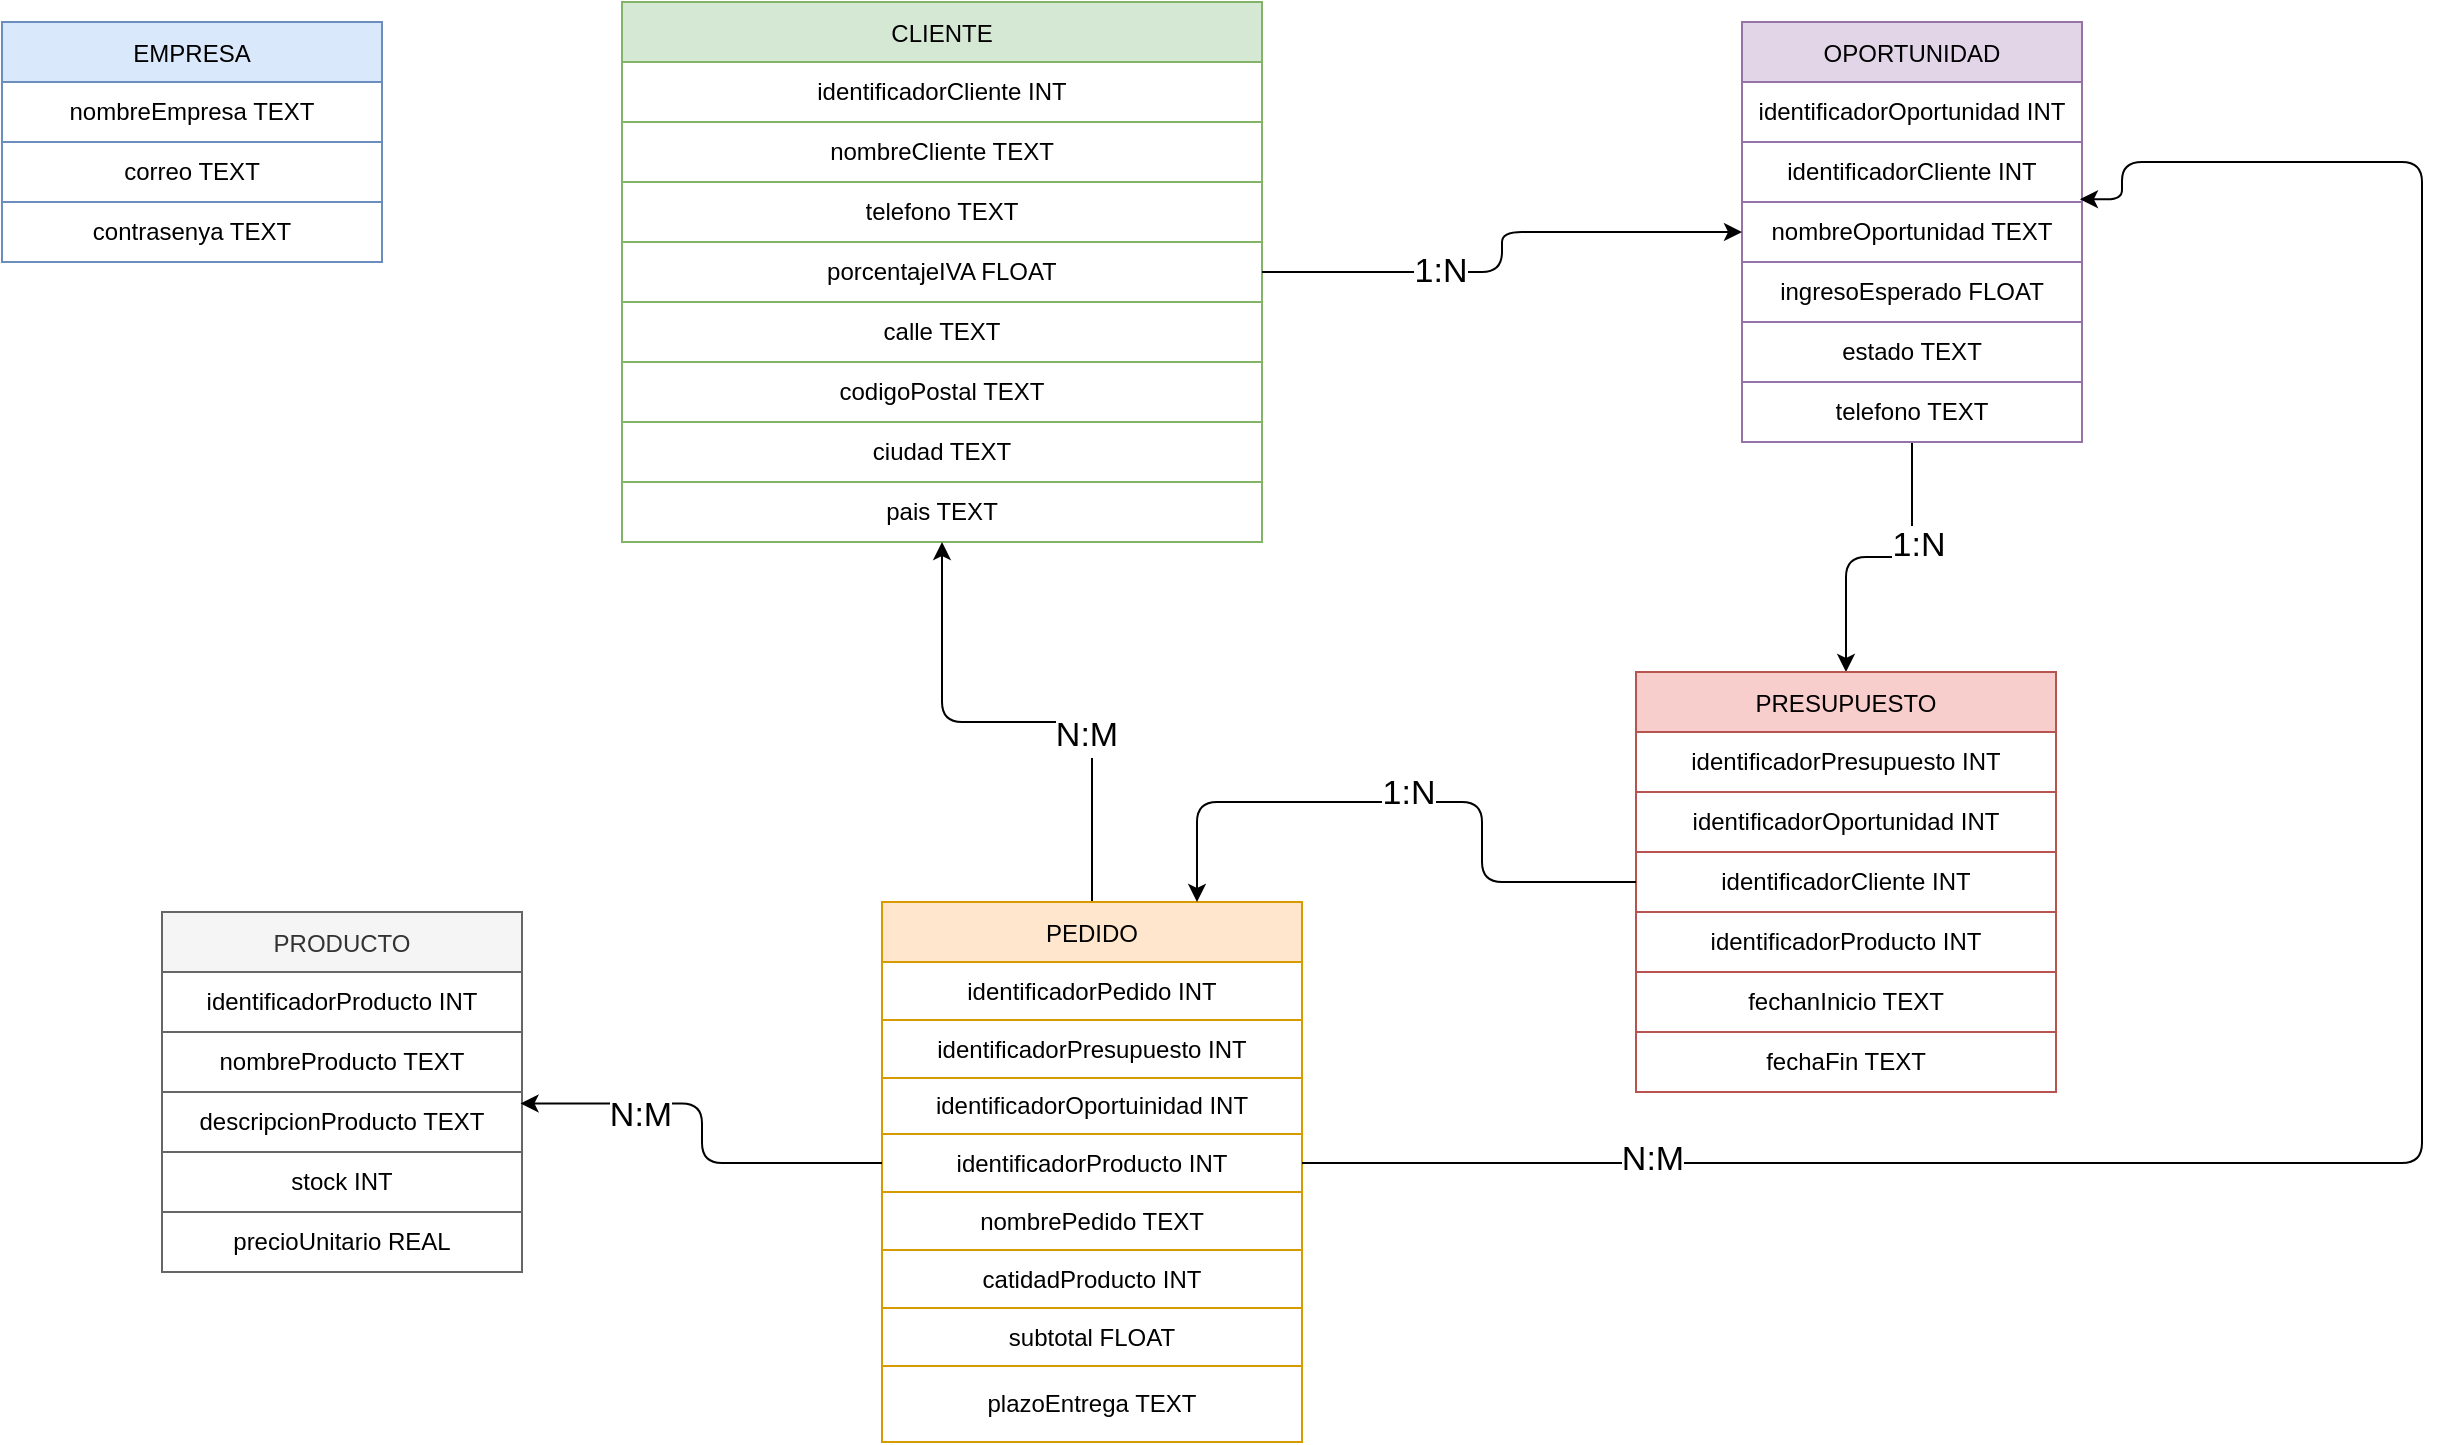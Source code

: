 <mxfile version="20.8.18" type="device"><diagram name="Página-1" id="r7030a2meSR3_29azmqm"><mxGraphModel dx="1249" dy="680" grid="1" gridSize="10" guides="1" tooltips="1" connect="1" arrows="1" fold="1" page="1" pageScale="1" pageWidth="827" pageHeight="1169" math="0" shadow="0"><root><mxCell id="0"/><mxCell id="1" parent="0"/><mxCell id="28gy65wstMoqafYxPvE3-1" value="EMPRESA" style="shape=table;startSize=30;container=1;collapsible=0;childLayout=tableLayout;fillColor=#dae8fc;strokeColor=#6c8ebf;" vertex="1" parent="1"><mxGeometry x="10" y="50" width="190" height="120" as="geometry"/></mxCell><mxCell id="28gy65wstMoqafYxPvE3-2" value="" style="shape=tableRow;horizontal=0;startSize=0;swimlaneHead=0;swimlaneBody=0;strokeColor=inherit;top=0;left=0;bottom=0;right=0;collapsible=0;dropTarget=0;fillColor=none;points=[[0,0.5],[1,0.5]];portConstraint=eastwest;" vertex="1" parent="28gy65wstMoqafYxPvE3-1"><mxGeometry y="30" width="190" height="30" as="geometry"/></mxCell><mxCell id="28gy65wstMoqafYxPvE3-3" value="nombreEmpresa TEXT" style="shape=partialRectangle;html=1;whiteSpace=wrap;connectable=0;strokeColor=inherit;overflow=hidden;fillColor=none;top=0;left=0;bottom=0;right=0;pointerEvents=1;" vertex="1" parent="28gy65wstMoqafYxPvE3-2"><mxGeometry width="190" height="30" as="geometry"><mxRectangle width="190" height="30" as="alternateBounds"/></mxGeometry></mxCell><mxCell id="28gy65wstMoqafYxPvE3-4" value="" style="shape=tableRow;horizontal=0;startSize=0;swimlaneHead=0;swimlaneBody=0;strokeColor=inherit;top=0;left=0;bottom=0;right=0;collapsible=0;dropTarget=0;fillColor=none;points=[[0,0.5],[1,0.5]];portConstraint=eastwest;" vertex="1" parent="28gy65wstMoqafYxPvE3-1"><mxGeometry y="60" width="190" height="30" as="geometry"/></mxCell><mxCell id="28gy65wstMoqafYxPvE3-5" value="correo TEXT" style="shape=partialRectangle;html=1;whiteSpace=wrap;connectable=0;strokeColor=inherit;overflow=hidden;fillColor=none;top=0;left=0;bottom=0;right=0;pointerEvents=1;" vertex="1" parent="28gy65wstMoqafYxPvE3-4"><mxGeometry width="190" height="30" as="geometry"><mxRectangle width="190" height="30" as="alternateBounds"/></mxGeometry></mxCell><mxCell id="28gy65wstMoqafYxPvE3-6" value="" style="shape=tableRow;horizontal=0;startSize=0;swimlaneHead=0;swimlaneBody=0;strokeColor=inherit;top=0;left=0;bottom=0;right=0;collapsible=0;dropTarget=0;fillColor=none;points=[[0,0.5],[1,0.5]];portConstraint=eastwest;" vertex="1" parent="28gy65wstMoqafYxPvE3-1"><mxGeometry y="90" width="190" height="30" as="geometry"/></mxCell><mxCell id="28gy65wstMoqafYxPvE3-7" value="contrasenya TEXT" style="shape=partialRectangle;html=1;whiteSpace=wrap;connectable=0;strokeColor=inherit;overflow=hidden;fillColor=none;top=0;left=0;bottom=0;right=0;pointerEvents=1;" vertex="1" parent="28gy65wstMoqafYxPvE3-6"><mxGeometry width="190" height="30" as="geometry"><mxRectangle width="190" height="30" as="alternateBounds"/></mxGeometry></mxCell><mxCell id="28gy65wstMoqafYxPvE3-10" value="CLIENTE" style="shape=table;startSize=30;container=1;collapsible=0;childLayout=tableLayout;fillColor=#d5e8d4;strokeColor=#82b366;" vertex="1" parent="1"><mxGeometry x="320" y="40" width="320" height="270" as="geometry"/></mxCell><mxCell id="28gy65wstMoqafYxPvE3-11" value="" style="shape=tableRow;horizontal=0;startSize=0;swimlaneHead=0;swimlaneBody=0;strokeColor=inherit;top=0;left=0;bottom=0;right=0;collapsible=0;dropTarget=0;fillColor=none;points=[[0,0.5],[1,0.5]];portConstraint=eastwest;" vertex="1" parent="28gy65wstMoqafYxPvE3-10"><mxGeometry y="30" width="320" height="30" as="geometry"/></mxCell><mxCell id="28gy65wstMoqafYxPvE3-12" value="identificadorCliente INT" style="shape=partialRectangle;html=1;whiteSpace=wrap;connectable=0;strokeColor=inherit;overflow=hidden;fillColor=none;top=0;left=0;bottom=0;right=0;pointerEvents=1;" vertex="1" parent="28gy65wstMoqafYxPvE3-11"><mxGeometry width="320" height="30" as="geometry"><mxRectangle width="320" height="30" as="alternateBounds"/></mxGeometry></mxCell><mxCell id="28gy65wstMoqafYxPvE3-13" value="" style="shape=tableRow;horizontal=0;startSize=0;swimlaneHead=0;swimlaneBody=0;strokeColor=inherit;top=0;left=0;bottom=0;right=0;collapsible=0;dropTarget=0;fillColor=none;points=[[0,0.5],[1,0.5]];portConstraint=eastwest;" vertex="1" parent="28gy65wstMoqafYxPvE3-10"><mxGeometry y="60" width="320" height="30" as="geometry"/></mxCell><mxCell id="28gy65wstMoqafYxPvE3-14" value="nombreCliente TEXT" style="shape=partialRectangle;html=1;whiteSpace=wrap;connectable=0;strokeColor=inherit;overflow=hidden;fillColor=none;top=0;left=0;bottom=0;right=0;pointerEvents=1;" vertex="1" parent="28gy65wstMoqafYxPvE3-13"><mxGeometry width="320" height="30" as="geometry"><mxRectangle width="320" height="30" as="alternateBounds"/></mxGeometry></mxCell><mxCell id="28gy65wstMoqafYxPvE3-15" value="" style="shape=tableRow;horizontal=0;startSize=0;swimlaneHead=0;swimlaneBody=0;strokeColor=inherit;top=0;left=0;bottom=0;right=0;collapsible=0;dropTarget=0;fillColor=none;points=[[0,0.5],[1,0.5]];portConstraint=eastwest;" vertex="1" parent="28gy65wstMoqafYxPvE3-10"><mxGeometry y="90" width="320" height="30" as="geometry"/></mxCell><mxCell id="28gy65wstMoqafYxPvE3-16" value="telefono TEXT" style="shape=partialRectangle;html=1;whiteSpace=wrap;connectable=0;strokeColor=inherit;overflow=hidden;fillColor=none;top=0;left=0;bottom=0;right=0;pointerEvents=1;" vertex="1" parent="28gy65wstMoqafYxPvE3-15"><mxGeometry width="320" height="30" as="geometry"><mxRectangle width="320" height="30" as="alternateBounds"/></mxGeometry></mxCell><mxCell id="28gy65wstMoqafYxPvE3-17" value="" style="shape=tableRow;horizontal=0;startSize=0;swimlaneHead=0;swimlaneBody=0;strokeColor=inherit;top=0;left=0;bottom=0;right=0;collapsible=0;dropTarget=0;fillColor=none;points=[[0,0.5],[1,0.5]];portConstraint=eastwest;" vertex="1" parent="28gy65wstMoqafYxPvE3-10"><mxGeometry y="120" width="320" height="30" as="geometry"/></mxCell><mxCell id="28gy65wstMoqafYxPvE3-18" value="porcentajeIVA FLOAT" style="shape=partialRectangle;html=1;whiteSpace=wrap;connectable=0;strokeColor=inherit;overflow=hidden;fillColor=none;top=0;left=0;bottom=0;right=0;pointerEvents=1;" vertex="1" parent="28gy65wstMoqafYxPvE3-17"><mxGeometry width="320" height="30" as="geometry"><mxRectangle width="320" height="30" as="alternateBounds"/></mxGeometry></mxCell><mxCell id="28gy65wstMoqafYxPvE3-19" value="" style="shape=tableRow;horizontal=0;startSize=0;swimlaneHead=0;swimlaneBody=0;strokeColor=inherit;top=0;left=0;bottom=0;right=0;collapsible=0;dropTarget=0;fillColor=none;points=[[0,0.5],[1,0.5]];portConstraint=eastwest;" vertex="1" parent="28gy65wstMoqafYxPvE3-10"><mxGeometry y="150" width="320" height="30" as="geometry"/></mxCell><mxCell id="28gy65wstMoqafYxPvE3-20" value="calle TEXT" style="shape=partialRectangle;html=1;whiteSpace=wrap;connectable=0;strokeColor=inherit;overflow=hidden;fillColor=none;top=0;left=0;bottom=0;right=0;pointerEvents=1;" vertex="1" parent="28gy65wstMoqafYxPvE3-19"><mxGeometry width="320" height="30" as="geometry"><mxRectangle width="320" height="30" as="alternateBounds"/></mxGeometry></mxCell><mxCell id="28gy65wstMoqafYxPvE3-21" value="" style="shape=tableRow;horizontal=0;startSize=0;swimlaneHead=0;swimlaneBody=0;strokeColor=inherit;top=0;left=0;bottom=0;right=0;collapsible=0;dropTarget=0;fillColor=none;points=[[0,0.5],[1,0.5]];portConstraint=eastwest;" vertex="1" parent="28gy65wstMoqafYxPvE3-10"><mxGeometry y="180" width="320" height="30" as="geometry"/></mxCell><mxCell id="28gy65wstMoqafYxPvE3-22" value="codigoPostal TEXT" style="shape=partialRectangle;html=1;whiteSpace=wrap;connectable=0;strokeColor=inherit;overflow=hidden;fillColor=none;top=0;left=0;bottom=0;right=0;pointerEvents=1;" vertex="1" parent="28gy65wstMoqafYxPvE3-21"><mxGeometry width="320" height="30" as="geometry"><mxRectangle width="320" height="30" as="alternateBounds"/></mxGeometry></mxCell><mxCell id="28gy65wstMoqafYxPvE3-23" value="" style="shape=tableRow;horizontal=0;startSize=0;swimlaneHead=0;swimlaneBody=0;strokeColor=inherit;top=0;left=0;bottom=0;right=0;collapsible=0;dropTarget=0;fillColor=none;points=[[0,0.5],[1,0.5]];portConstraint=eastwest;" vertex="1" parent="28gy65wstMoqafYxPvE3-10"><mxGeometry y="210" width="320" height="30" as="geometry"/></mxCell><mxCell id="28gy65wstMoqafYxPvE3-24" value="ciudad TEXT" style="shape=partialRectangle;html=1;whiteSpace=wrap;connectable=0;strokeColor=inherit;overflow=hidden;fillColor=none;top=0;left=0;bottom=0;right=0;pointerEvents=1;" vertex="1" parent="28gy65wstMoqafYxPvE3-23"><mxGeometry width="320" height="30" as="geometry"><mxRectangle width="320" height="30" as="alternateBounds"/></mxGeometry></mxCell><mxCell id="28gy65wstMoqafYxPvE3-25" value="" style="shape=tableRow;horizontal=0;startSize=0;swimlaneHead=0;swimlaneBody=0;strokeColor=inherit;top=0;left=0;bottom=0;right=0;collapsible=0;dropTarget=0;fillColor=none;points=[[0,0.5],[1,0.5]];portConstraint=eastwest;" vertex="1" parent="28gy65wstMoqafYxPvE3-10"><mxGeometry y="240" width="320" height="30" as="geometry"/></mxCell><mxCell id="28gy65wstMoqafYxPvE3-26" value="pais TEXT" style="shape=partialRectangle;html=1;whiteSpace=wrap;connectable=0;strokeColor=inherit;overflow=hidden;fillColor=none;top=0;left=0;bottom=0;right=0;pointerEvents=1;" vertex="1" parent="28gy65wstMoqafYxPvE3-25"><mxGeometry width="320" height="30" as="geometry"><mxRectangle width="320" height="30" as="alternateBounds"/></mxGeometry></mxCell><mxCell id="28gy65wstMoqafYxPvE3-29" value="PRODUCTO" style="shape=table;startSize=30;container=1;collapsible=0;childLayout=tableLayout;fillColor=#f5f5f5;fontColor=#333333;strokeColor=#666666;" vertex="1" parent="1"><mxGeometry x="90" y="495" width="180" height="180" as="geometry"/></mxCell><mxCell id="28gy65wstMoqafYxPvE3-30" value="" style="shape=tableRow;horizontal=0;startSize=0;swimlaneHead=0;swimlaneBody=0;strokeColor=inherit;top=0;left=0;bottom=0;right=0;collapsible=0;dropTarget=0;fillColor=none;points=[[0,0.5],[1,0.5]];portConstraint=eastwest;" vertex="1" parent="28gy65wstMoqafYxPvE3-29"><mxGeometry y="30" width="180" height="30" as="geometry"/></mxCell><mxCell id="28gy65wstMoqafYxPvE3-31" value="identificadorProducto INT" style="shape=partialRectangle;html=1;whiteSpace=wrap;connectable=0;strokeColor=inherit;overflow=hidden;fillColor=none;top=0;left=0;bottom=0;right=0;pointerEvents=1;" vertex="1" parent="28gy65wstMoqafYxPvE3-30"><mxGeometry width="180" height="30" as="geometry"><mxRectangle width="180" height="30" as="alternateBounds"/></mxGeometry></mxCell><mxCell id="28gy65wstMoqafYxPvE3-32" value="" style="shape=tableRow;horizontal=0;startSize=0;swimlaneHead=0;swimlaneBody=0;strokeColor=inherit;top=0;left=0;bottom=0;right=0;collapsible=0;dropTarget=0;fillColor=none;points=[[0,0.5],[1,0.5]];portConstraint=eastwest;" vertex="1" parent="28gy65wstMoqafYxPvE3-29"><mxGeometry y="60" width="180" height="30" as="geometry"/></mxCell><mxCell id="28gy65wstMoqafYxPvE3-33" value="nombreProducto TEXT" style="shape=partialRectangle;html=1;whiteSpace=wrap;connectable=0;strokeColor=inherit;overflow=hidden;fillColor=none;top=0;left=0;bottom=0;right=0;pointerEvents=1;" vertex="1" parent="28gy65wstMoqafYxPvE3-32"><mxGeometry width="180" height="30" as="geometry"><mxRectangle width="180" height="30" as="alternateBounds"/></mxGeometry></mxCell><mxCell id="28gy65wstMoqafYxPvE3-34" value="" style="shape=tableRow;horizontal=0;startSize=0;swimlaneHead=0;swimlaneBody=0;strokeColor=inherit;top=0;left=0;bottom=0;right=0;collapsible=0;dropTarget=0;fillColor=none;points=[[0,0.5],[1,0.5]];portConstraint=eastwest;" vertex="1" parent="28gy65wstMoqafYxPvE3-29"><mxGeometry y="90" width="180" height="30" as="geometry"/></mxCell><mxCell id="28gy65wstMoqafYxPvE3-35" value="descripcionProducto TEXT" style="shape=partialRectangle;html=1;whiteSpace=wrap;connectable=0;strokeColor=inherit;overflow=hidden;fillColor=none;top=0;left=0;bottom=0;right=0;pointerEvents=1;" vertex="1" parent="28gy65wstMoqafYxPvE3-34"><mxGeometry width="180" height="30" as="geometry"><mxRectangle width="180" height="30" as="alternateBounds"/></mxGeometry></mxCell><mxCell id="28gy65wstMoqafYxPvE3-36" value="" style="shape=tableRow;horizontal=0;startSize=0;swimlaneHead=0;swimlaneBody=0;strokeColor=inherit;top=0;left=0;bottom=0;right=0;collapsible=0;dropTarget=0;fillColor=none;points=[[0,0.5],[1,0.5]];portConstraint=eastwest;" vertex="1" parent="28gy65wstMoqafYxPvE3-29"><mxGeometry y="120" width="180" height="30" as="geometry"/></mxCell><mxCell id="28gy65wstMoqafYxPvE3-37" value="stock INT" style="shape=partialRectangle;html=1;whiteSpace=wrap;connectable=0;strokeColor=inherit;overflow=hidden;fillColor=none;top=0;left=0;bottom=0;right=0;pointerEvents=1;" vertex="1" parent="28gy65wstMoqafYxPvE3-36"><mxGeometry width="180" height="30" as="geometry"><mxRectangle width="180" height="30" as="alternateBounds"/></mxGeometry></mxCell><mxCell id="28gy65wstMoqafYxPvE3-38" value="" style="shape=tableRow;horizontal=0;startSize=0;swimlaneHead=0;swimlaneBody=0;strokeColor=inherit;top=0;left=0;bottom=0;right=0;collapsible=0;dropTarget=0;fillColor=none;points=[[0,0.5],[1,0.5]];portConstraint=eastwest;" vertex="1" parent="28gy65wstMoqafYxPvE3-29"><mxGeometry y="150" width="180" height="30" as="geometry"/></mxCell><mxCell id="28gy65wstMoqafYxPvE3-39" value="precioUnitario REAL" style="shape=partialRectangle;html=1;whiteSpace=wrap;connectable=0;strokeColor=inherit;overflow=hidden;fillColor=none;top=0;left=0;bottom=0;right=0;pointerEvents=1;" vertex="1" parent="28gy65wstMoqafYxPvE3-38"><mxGeometry width="180" height="30" as="geometry"><mxRectangle width="180" height="30" as="alternateBounds"/></mxGeometry></mxCell><mxCell id="28gy65wstMoqafYxPvE3-102" style="edgeStyle=orthogonalEdgeStyle;rounded=1;sketch=0;orthogonalLoop=1;jettySize=auto;html=1;shadow=0;strokeColor=#000000;fontSize=17;" edge="1" parent="1" source="28gy65wstMoqafYxPvE3-40" target="28gy65wstMoqafYxPvE3-53"><mxGeometry relative="1" as="geometry"/></mxCell><mxCell id="28gy65wstMoqafYxPvE3-103" value="1:N" style="edgeLabel;html=1;align=center;verticalAlign=middle;resizable=0;points=[];fontSize=17;" vertex="1" connectable="0" parent="28gy65wstMoqafYxPvE3-102"><mxGeometry x="-0.301" y="3" relative="1" as="geometry"><mxPoint as="offset"/></mxGeometry></mxCell><mxCell id="28gy65wstMoqafYxPvE3-40" value="OPORTUNIDAD" style="shape=table;startSize=30;container=1;collapsible=0;childLayout=tableLayout;fillColor=#e1d5e7;strokeColor=#9673a6;" vertex="1" parent="1"><mxGeometry x="880" y="50" width="170" height="210.0" as="geometry"/></mxCell><mxCell id="28gy65wstMoqafYxPvE3-41" value="" style="shape=tableRow;horizontal=0;startSize=0;swimlaneHead=0;swimlaneBody=0;strokeColor=inherit;top=0;left=0;bottom=0;right=0;collapsible=0;dropTarget=0;fillColor=none;points=[[0,0.5],[1,0.5]];portConstraint=eastwest;" vertex="1" parent="28gy65wstMoqafYxPvE3-40"><mxGeometry y="30" width="170" height="30" as="geometry"/></mxCell><mxCell id="28gy65wstMoqafYxPvE3-42" value="identificadorOportunidad INT" style="shape=partialRectangle;html=1;whiteSpace=wrap;connectable=0;strokeColor=inherit;overflow=hidden;fillColor=none;top=0;left=0;bottom=0;right=0;pointerEvents=1;" vertex="1" parent="28gy65wstMoqafYxPvE3-41"><mxGeometry width="170" height="30" as="geometry"><mxRectangle width="170" height="30" as="alternateBounds"/></mxGeometry></mxCell><mxCell id="28gy65wstMoqafYxPvE3-43" value="" style="shape=tableRow;horizontal=0;startSize=0;swimlaneHead=0;swimlaneBody=0;strokeColor=inherit;top=0;left=0;bottom=0;right=0;collapsible=0;dropTarget=0;fillColor=none;points=[[0,0.5],[1,0.5]];portConstraint=eastwest;" vertex="1" parent="28gy65wstMoqafYxPvE3-40"><mxGeometry y="60" width="170" height="30" as="geometry"/></mxCell><mxCell id="28gy65wstMoqafYxPvE3-44" value="identificadorCliente INT" style="shape=partialRectangle;html=1;whiteSpace=wrap;connectable=0;strokeColor=inherit;overflow=hidden;fillColor=none;top=0;left=0;bottom=0;right=0;pointerEvents=1;" vertex="1" parent="28gy65wstMoqafYxPvE3-43"><mxGeometry width="170" height="30" as="geometry"><mxRectangle width="170" height="30" as="alternateBounds"/></mxGeometry></mxCell><mxCell id="28gy65wstMoqafYxPvE3-45" value="" style="shape=tableRow;horizontal=0;startSize=0;swimlaneHead=0;swimlaneBody=0;strokeColor=inherit;top=0;left=0;bottom=0;right=0;collapsible=0;dropTarget=0;fillColor=none;points=[[0,0.5],[1,0.5]];portConstraint=eastwest;" vertex="1" parent="28gy65wstMoqafYxPvE3-40"><mxGeometry y="90" width="170" height="30" as="geometry"/></mxCell><mxCell id="28gy65wstMoqafYxPvE3-46" value="nombreOportunidad TEXT" style="shape=partialRectangle;html=1;whiteSpace=wrap;connectable=0;strokeColor=inherit;overflow=hidden;fillColor=none;top=0;left=0;bottom=0;right=0;pointerEvents=1;" vertex="1" parent="28gy65wstMoqafYxPvE3-45"><mxGeometry width="170" height="30" as="geometry"><mxRectangle width="170" height="30" as="alternateBounds"/></mxGeometry></mxCell><mxCell id="28gy65wstMoqafYxPvE3-47" value="" style="shape=tableRow;horizontal=0;startSize=0;swimlaneHead=0;swimlaneBody=0;strokeColor=inherit;top=0;left=0;bottom=0;right=0;collapsible=0;dropTarget=0;fillColor=none;points=[[0,0.5],[1,0.5]];portConstraint=eastwest;" vertex="1" parent="28gy65wstMoqafYxPvE3-40"><mxGeometry y="120" width="170" height="30" as="geometry"/></mxCell><mxCell id="28gy65wstMoqafYxPvE3-48" value="ingresoEsperado FLOAT" style="shape=partialRectangle;html=1;whiteSpace=wrap;connectable=0;strokeColor=inherit;overflow=hidden;fillColor=none;top=0;left=0;bottom=0;right=0;pointerEvents=1;" vertex="1" parent="28gy65wstMoqafYxPvE3-47"><mxGeometry width="170" height="30" as="geometry"><mxRectangle width="170" height="30" as="alternateBounds"/></mxGeometry></mxCell><mxCell id="28gy65wstMoqafYxPvE3-49" value="" style="shape=tableRow;horizontal=0;startSize=0;swimlaneHead=0;swimlaneBody=0;strokeColor=inherit;top=0;left=0;bottom=0;right=0;collapsible=0;dropTarget=0;fillColor=none;points=[[0,0.5],[1,0.5]];portConstraint=eastwest;" vertex="1" parent="28gy65wstMoqafYxPvE3-40"><mxGeometry y="150" width="170" height="30" as="geometry"/></mxCell><mxCell id="28gy65wstMoqafYxPvE3-50" value="estado TEXT" style="shape=partialRectangle;html=1;whiteSpace=wrap;connectable=0;strokeColor=inherit;overflow=hidden;fillColor=none;top=0;left=0;bottom=0;right=0;pointerEvents=1;" vertex="1" parent="28gy65wstMoqafYxPvE3-49"><mxGeometry width="170" height="30" as="geometry"><mxRectangle width="170" height="30" as="alternateBounds"/></mxGeometry></mxCell><mxCell id="28gy65wstMoqafYxPvE3-51" value="" style="shape=tableRow;horizontal=0;startSize=0;swimlaneHead=0;swimlaneBody=0;strokeColor=inherit;top=0;left=0;bottom=0;right=0;collapsible=0;dropTarget=0;fillColor=none;points=[[0,0.5],[1,0.5]];portConstraint=eastwest;" vertex="1" parent="28gy65wstMoqafYxPvE3-40"><mxGeometry y="180" width="170" height="30" as="geometry"/></mxCell><mxCell id="28gy65wstMoqafYxPvE3-52" value="telefono TEXT" style="shape=partialRectangle;html=1;whiteSpace=wrap;connectable=0;strokeColor=inherit;overflow=hidden;fillColor=none;top=0;left=0;bottom=0;right=0;pointerEvents=1;" vertex="1" parent="28gy65wstMoqafYxPvE3-51"><mxGeometry width="170" height="30" as="geometry"><mxRectangle width="170" height="30" as="alternateBounds"/></mxGeometry></mxCell><mxCell id="28gy65wstMoqafYxPvE3-53" value="PRESUPUESTO" style="shape=table;startSize=30;container=1;collapsible=0;childLayout=tableLayout;fillColor=#f8cecc;strokeColor=#b85450;" vertex="1" parent="1"><mxGeometry x="827" y="375" width="210" height="210" as="geometry"/></mxCell><mxCell id="28gy65wstMoqafYxPvE3-54" value="" style="shape=tableRow;horizontal=0;startSize=0;swimlaneHead=0;swimlaneBody=0;strokeColor=inherit;top=0;left=0;bottom=0;right=0;collapsible=0;dropTarget=0;fillColor=none;points=[[0,0.5],[1,0.5]];portConstraint=eastwest;" vertex="1" parent="28gy65wstMoqafYxPvE3-53"><mxGeometry y="30" width="210" height="30" as="geometry"/></mxCell><mxCell id="28gy65wstMoqafYxPvE3-55" value="identificadorPresupuesto INT" style="shape=partialRectangle;html=1;whiteSpace=wrap;connectable=0;strokeColor=inherit;overflow=hidden;fillColor=none;top=0;left=0;bottom=0;right=0;pointerEvents=1;" vertex="1" parent="28gy65wstMoqafYxPvE3-54"><mxGeometry width="210" height="30" as="geometry"><mxRectangle width="210" height="30" as="alternateBounds"/></mxGeometry></mxCell><mxCell id="28gy65wstMoqafYxPvE3-56" value="" style="shape=tableRow;horizontal=0;startSize=0;swimlaneHead=0;swimlaneBody=0;strokeColor=inherit;top=0;left=0;bottom=0;right=0;collapsible=0;dropTarget=0;fillColor=none;points=[[0,0.5],[1,0.5]];portConstraint=eastwest;" vertex="1" parent="28gy65wstMoqafYxPvE3-53"><mxGeometry y="60" width="210" height="30" as="geometry"/></mxCell><mxCell id="28gy65wstMoqafYxPvE3-57" value="identificadorOportunidad INT" style="shape=partialRectangle;html=1;whiteSpace=wrap;connectable=0;strokeColor=inherit;overflow=hidden;fillColor=none;top=0;left=0;bottom=0;right=0;pointerEvents=1;" vertex="1" parent="28gy65wstMoqafYxPvE3-56"><mxGeometry width="210" height="30" as="geometry"><mxRectangle width="210" height="30" as="alternateBounds"/></mxGeometry></mxCell><mxCell id="28gy65wstMoqafYxPvE3-58" value="" style="shape=tableRow;horizontal=0;startSize=0;swimlaneHead=0;swimlaneBody=0;strokeColor=inherit;top=0;left=0;bottom=0;right=0;collapsible=0;dropTarget=0;fillColor=none;points=[[0,0.5],[1,0.5]];portConstraint=eastwest;" vertex="1" parent="28gy65wstMoqafYxPvE3-53"><mxGeometry y="90" width="210" height="30" as="geometry"/></mxCell><mxCell id="28gy65wstMoqafYxPvE3-59" value="identificadorCliente INT" style="shape=partialRectangle;html=1;whiteSpace=wrap;connectable=0;strokeColor=inherit;overflow=hidden;fillColor=none;top=0;left=0;bottom=0;right=0;pointerEvents=1;" vertex="1" parent="28gy65wstMoqafYxPvE3-58"><mxGeometry width="210" height="30" as="geometry"><mxRectangle width="210" height="30" as="alternateBounds"/></mxGeometry></mxCell><mxCell id="28gy65wstMoqafYxPvE3-60" value="" style="shape=tableRow;horizontal=0;startSize=0;swimlaneHead=0;swimlaneBody=0;strokeColor=inherit;top=0;left=0;bottom=0;right=0;collapsible=0;dropTarget=0;fillColor=none;points=[[0,0.5],[1,0.5]];portConstraint=eastwest;" vertex="1" parent="28gy65wstMoqafYxPvE3-53"><mxGeometry y="120" width="210" height="30" as="geometry"/></mxCell><mxCell id="28gy65wstMoqafYxPvE3-61" value="identificadorProducto INT" style="shape=partialRectangle;html=1;whiteSpace=wrap;connectable=0;strokeColor=inherit;overflow=hidden;fillColor=none;top=0;left=0;bottom=0;right=0;pointerEvents=1;" vertex="1" parent="28gy65wstMoqafYxPvE3-60"><mxGeometry width="210" height="30" as="geometry"><mxRectangle width="210" height="30" as="alternateBounds"/></mxGeometry></mxCell><mxCell id="28gy65wstMoqafYxPvE3-62" value="" style="shape=tableRow;horizontal=0;startSize=0;swimlaneHead=0;swimlaneBody=0;strokeColor=inherit;top=0;left=0;bottom=0;right=0;collapsible=0;dropTarget=0;fillColor=none;points=[[0,0.5],[1,0.5]];portConstraint=eastwest;" vertex="1" parent="28gy65wstMoqafYxPvE3-53"><mxGeometry y="150" width="210" height="30" as="geometry"/></mxCell><mxCell id="28gy65wstMoqafYxPvE3-63" value="fechanInicio TEXT" style="shape=partialRectangle;html=1;whiteSpace=wrap;connectable=0;strokeColor=inherit;overflow=hidden;fillColor=none;top=0;left=0;bottom=0;right=0;pointerEvents=1;" vertex="1" parent="28gy65wstMoqafYxPvE3-62"><mxGeometry width="210" height="30" as="geometry"><mxRectangle width="210" height="30" as="alternateBounds"/></mxGeometry></mxCell><mxCell id="28gy65wstMoqafYxPvE3-64" value="" style="shape=tableRow;horizontal=0;startSize=0;swimlaneHead=0;swimlaneBody=0;strokeColor=inherit;top=0;left=0;bottom=0;right=0;collapsible=0;dropTarget=0;fillColor=none;points=[[0,0.5],[1,0.5]];portConstraint=eastwest;" vertex="1" parent="28gy65wstMoqafYxPvE3-53"><mxGeometry y="180" width="210" height="30" as="geometry"/></mxCell><mxCell id="28gy65wstMoqafYxPvE3-65" value="fechaFin TEXT" style="shape=partialRectangle;html=1;whiteSpace=wrap;connectable=0;strokeColor=inherit;overflow=hidden;fillColor=none;top=0;left=0;bottom=0;right=0;pointerEvents=1;" vertex="1" parent="28gy65wstMoqafYxPvE3-64"><mxGeometry width="210" height="30" as="geometry"><mxRectangle width="210" height="30" as="alternateBounds"/></mxGeometry></mxCell><mxCell id="28gy65wstMoqafYxPvE3-104" style="edgeStyle=orthogonalEdgeStyle;rounded=1;sketch=0;orthogonalLoop=1;jettySize=auto;html=1;shadow=0;strokeColor=#000000;fontSize=17;entryX=0.5;entryY=1;entryDx=0;entryDy=0;entryPerimeter=0;" edge="1" parent="1" source="28gy65wstMoqafYxPvE3-68" target="28gy65wstMoqafYxPvE3-25"><mxGeometry relative="1" as="geometry"><mxPoint x="480" y="320" as="targetPoint"/></mxGeometry></mxCell><mxCell id="28gy65wstMoqafYxPvE3-108" value="N:M" style="edgeLabel;html=1;align=center;verticalAlign=middle;resizable=0;points=[];fontSize=17;" vertex="1" connectable="0" parent="28gy65wstMoqafYxPvE3-104"><mxGeometry x="-0.35" y="3" relative="1" as="geometry"><mxPoint as="offset"/></mxGeometry></mxCell><mxCell id="28gy65wstMoqafYxPvE3-68" value="PEDIDO" style="shape=table;startSize=30;container=1;collapsible=0;childLayout=tableLayout;fillColor=#ffe6cc;strokeColor=#d79b00;" vertex="1" parent="1"><mxGeometry x="450" y="490" width="210" height="270" as="geometry"/></mxCell><mxCell id="28gy65wstMoqafYxPvE3-69" value="" style="shape=tableRow;horizontal=0;startSize=0;swimlaneHead=0;swimlaneBody=0;strokeColor=inherit;top=0;left=0;bottom=0;right=0;collapsible=0;dropTarget=0;fillColor=none;points=[[0,0.5],[1,0.5]];portConstraint=eastwest;" vertex="1" parent="28gy65wstMoqafYxPvE3-68"><mxGeometry y="30" width="210" height="29" as="geometry"/></mxCell><mxCell id="28gy65wstMoqafYxPvE3-70" value="identificadorPedido INT" style="shape=partialRectangle;html=1;whiteSpace=wrap;connectable=0;strokeColor=inherit;overflow=hidden;fillColor=none;top=0;left=0;bottom=0;right=0;pointerEvents=1;" vertex="1" parent="28gy65wstMoqafYxPvE3-69"><mxGeometry width="210" height="29" as="geometry"><mxRectangle width="210" height="29" as="alternateBounds"/></mxGeometry></mxCell><mxCell id="28gy65wstMoqafYxPvE3-71" value="" style="shape=tableRow;horizontal=0;startSize=0;swimlaneHead=0;swimlaneBody=0;strokeColor=inherit;top=0;left=0;bottom=0;right=0;collapsible=0;dropTarget=0;fillColor=none;points=[[0,0.5],[1,0.5]];portConstraint=eastwest;" vertex="1" parent="28gy65wstMoqafYxPvE3-68"><mxGeometry y="59" width="210" height="29" as="geometry"/></mxCell><mxCell id="28gy65wstMoqafYxPvE3-72" value="identificadorPresupuesto INT" style="shape=partialRectangle;html=1;whiteSpace=wrap;connectable=0;strokeColor=inherit;overflow=hidden;fillColor=none;top=0;left=0;bottom=0;right=0;pointerEvents=1;" vertex="1" parent="28gy65wstMoqafYxPvE3-71"><mxGeometry width="210" height="29" as="geometry"><mxRectangle width="210" height="29" as="alternateBounds"/></mxGeometry></mxCell><mxCell id="28gy65wstMoqafYxPvE3-73" value="" style="shape=tableRow;horizontal=0;startSize=0;swimlaneHead=0;swimlaneBody=0;strokeColor=inherit;top=0;left=0;bottom=0;right=0;collapsible=0;dropTarget=0;fillColor=none;points=[[0,0.5],[1,0.5]];portConstraint=eastwest;" vertex="1" parent="28gy65wstMoqafYxPvE3-68"><mxGeometry y="88" width="210" height="28" as="geometry"/></mxCell><mxCell id="28gy65wstMoqafYxPvE3-74" value="identificadorOportuinidad INT" style="shape=partialRectangle;html=1;whiteSpace=wrap;connectable=0;strokeColor=inherit;overflow=hidden;fillColor=none;top=0;left=0;bottom=0;right=0;pointerEvents=1;" vertex="1" parent="28gy65wstMoqafYxPvE3-73"><mxGeometry width="210" height="28" as="geometry"><mxRectangle width="210" height="28" as="alternateBounds"/></mxGeometry></mxCell><mxCell id="28gy65wstMoqafYxPvE3-75" value="" style="shape=tableRow;horizontal=0;startSize=0;swimlaneHead=0;swimlaneBody=0;strokeColor=inherit;top=0;left=0;bottom=0;right=0;collapsible=0;dropTarget=0;fillColor=none;points=[[0,0.5],[1,0.5]];portConstraint=eastwest;" vertex="1" parent="28gy65wstMoqafYxPvE3-68"><mxGeometry y="116" width="210" height="29" as="geometry"/></mxCell><mxCell id="28gy65wstMoqafYxPvE3-76" value="identificadorProducto INT" style="shape=partialRectangle;html=1;whiteSpace=wrap;connectable=0;strokeColor=inherit;overflow=hidden;fillColor=none;top=0;left=0;bottom=0;right=0;pointerEvents=1;" vertex="1" parent="28gy65wstMoqafYxPvE3-75"><mxGeometry width="210" height="29" as="geometry"><mxRectangle width="210" height="29" as="alternateBounds"/></mxGeometry></mxCell><mxCell id="28gy65wstMoqafYxPvE3-77" value="" style="shape=tableRow;horizontal=0;startSize=0;swimlaneHead=0;swimlaneBody=0;strokeColor=inherit;top=0;left=0;bottom=0;right=0;collapsible=0;dropTarget=0;fillColor=none;points=[[0,0.5],[1,0.5]];portConstraint=eastwest;" vertex="1" parent="28gy65wstMoqafYxPvE3-68"><mxGeometry y="145" width="210" height="29" as="geometry"/></mxCell><mxCell id="28gy65wstMoqafYxPvE3-78" value="nombrePedido TEXT" style="shape=partialRectangle;html=1;whiteSpace=wrap;connectable=0;strokeColor=inherit;overflow=hidden;fillColor=none;top=0;left=0;bottom=0;right=0;pointerEvents=1;" vertex="1" parent="28gy65wstMoqafYxPvE3-77"><mxGeometry width="210" height="29" as="geometry"><mxRectangle width="210" height="29" as="alternateBounds"/></mxGeometry></mxCell><mxCell id="28gy65wstMoqafYxPvE3-79" value="" style="shape=tableRow;horizontal=0;startSize=0;swimlaneHead=0;swimlaneBody=0;strokeColor=inherit;top=0;left=0;bottom=0;right=0;collapsible=0;dropTarget=0;fillColor=none;points=[[0,0.5],[1,0.5]];portConstraint=eastwest;" vertex="1" parent="28gy65wstMoqafYxPvE3-68"><mxGeometry y="174" width="210" height="29" as="geometry"/></mxCell><mxCell id="28gy65wstMoqafYxPvE3-80" value="catidadProducto INT" style="shape=partialRectangle;html=1;whiteSpace=wrap;connectable=0;strokeColor=inherit;overflow=hidden;fillColor=none;top=0;left=0;bottom=0;right=0;pointerEvents=1;" vertex="1" parent="28gy65wstMoqafYxPvE3-79"><mxGeometry width="210" height="29" as="geometry"><mxRectangle width="210" height="29" as="alternateBounds"/></mxGeometry></mxCell><mxCell id="28gy65wstMoqafYxPvE3-81" value="" style="shape=tableRow;horizontal=0;startSize=0;swimlaneHead=0;swimlaneBody=0;strokeColor=inherit;top=0;left=0;bottom=0;right=0;collapsible=0;dropTarget=0;fillColor=none;points=[[0,0.5],[1,0.5]];portConstraint=eastwest;" vertex="1" parent="28gy65wstMoqafYxPvE3-68"><mxGeometry y="203" width="210" height="29" as="geometry"/></mxCell><mxCell id="28gy65wstMoqafYxPvE3-82" value="subtotal FLOAT" style="shape=partialRectangle;html=1;whiteSpace=wrap;connectable=0;strokeColor=inherit;overflow=hidden;fillColor=none;top=0;left=0;bottom=0;right=0;pointerEvents=1;" vertex="1" parent="28gy65wstMoqafYxPvE3-81"><mxGeometry width="210" height="29" as="geometry"><mxRectangle width="210" height="29" as="alternateBounds"/></mxGeometry></mxCell><mxCell id="28gy65wstMoqafYxPvE3-83" value="" style="shape=tableRow;horizontal=0;startSize=0;swimlaneHead=0;swimlaneBody=0;strokeColor=inherit;top=0;left=0;bottom=0;right=0;collapsible=0;dropTarget=0;fillColor=none;points=[[0,0.5],[1,0.5]];portConstraint=eastwest;" vertex="1" parent="28gy65wstMoqafYxPvE3-68"><mxGeometry y="232" width="210" height="38" as="geometry"/></mxCell><mxCell id="28gy65wstMoqafYxPvE3-84" value="plazoEntrega TEXT" style="shape=partialRectangle;html=1;whiteSpace=wrap;connectable=0;strokeColor=inherit;overflow=hidden;fillColor=none;top=0;left=0;bottom=0;right=0;pointerEvents=1;" vertex="1" parent="28gy65wstMoqafYxPvE3-83"><mxGeometry width="210" height="38" as="geometry"><mxRectangle width="210" height="38" as="alternateBounds"/></mxGeometry></mxCell><mxCell id="28gy65wstMoqafYxPvE3-100" style="edgeStyle=orthogonalEdgeStyle;rounded=1;orthogonalLoop=1;jettySize=auto;html=1;entryX=0;entryY=0.5;entryDx=0;entryDy=0;shadow=0;strokeColor=#000000;fontSize=17;" edge="1" parent="1" source="28gy65wstMoqafYxPvE3-17" target="28gy65wstMoqafYxPvE3-45"><mxGeometry relative="1" as="geometry"/></mxCell><mxCell id="28gy65wstMoqafYxPvE3-101" value="1:N" style="edgeLabel;html=1;align=center;verticalAlign=middle;resizable=0;points=[];fontSize=17;" vertex="1" connectable="0" parent="28gy65wstMoqafYxPvE3-100"><mxGeometry x="-0.32" relative="1" as="geometry"><mxPoint as="offset"/></mxGeometry></mxCell><mxCell id="28gy65wstMoqafYxPvE3-105" style="edgeStyle=orthogonalEdgeStyle;rounded=1;sketch=0;orthogonalLoop=1;jettySize=auto;html=1;entryX=0.996;entryY=0.19;entryDx=0;entryDy=0;entryPerimeter=0;shadow=0;strokeColor=#000000;fontSize=17;" edge="1" parent="1" source="28gy65wstMoqafYxPvE3-75" target="28gy65wstMoqafYxPvE3-34"><mxGeometry relative="1" as="geometry"/></mxCell><mxCell id="28gy65wstMoqafYxPvE3-107" value="N:M" style="edgeLabel;html=1;align=center;verticalAlign=middle;resizable=0;points=[];fontSize=17;" vertex="1" connectable="0" parent="28gy65wstMoqafYxPvE3-105"><mxGeometry x="0.441" y="6" relative="1" as="geometry"><mxPoint as="offset"/></mxGeometry></mxCell><mxCell id="28gy65wstMoqafYxPvE3-106" style="edgeStyle=orthogonalEdgeStyle;rounded=1;sketch=0;orthogonalLoop=1;jettySize=auto;html=1;entryX=0.994;entryY=-0.046;entryDx=0;entryDy=0;entryPerimeter=0;shadow=0;strokeColor=#000000;fontSize=17;" edge="1" parent="1" source="28gy65wstMoqafYxPvE3-75" target="28gy65wstMoqafYxPvE3-45"><mxGeometry relative="1" as="geometry"><Array as="points"><mxPoint x="1220" y="620"/><mxPoint x="1220" y="120"/><mxPoint x="1070" y="120"/><mxPoint x="1070" y="139"/></Array></mxGeometry></mxCell><mxCell id="28gy65wstMoqafYxPvE3-109" value="N:M" style="edgeLabel;html=1;align=center;verticalAlign=middle;resizable=0;points=[];fontSize=17;" vertex="1" connectable="0" parent="28gy65wstMoqafYxPvE3-106"><mxGeometry x="-0.721" y="2" relative="1" as="geometry"><mxPoint as="offset"/></mxGeometry></mxCell><mxCell id="28gy65wstMoqafYxPvE3-110" style="edgeStyle=orthogonalEdgeStyle;rounded=1;sketch=0;orthogonalLoop=1;jettySize=auto;html=1;entryX=0.75;entryY=0;entryDx=0;entryDy=0;shadow=0;strokeColor=#000000;fontSize=17;" edge="1" parent="1" source="28gy65wstMoqafYxPvE3-58" target="28gy65wstMoqafYxPvE3-68"><mxGeometry relative="1" as="geometry"><Array as="points"><mxPoint x="750" y="480"/><mxPoint x="750" y="440"/><mxPoint x="608" y="440"/></Array></mxGeometry></mxCell><mxCell id="28gy65wstMoqafYxPvE3-111" value="1:N" style="edgeLabel;html=1;align=center;verticalAlign=middle;resizable=0;points=[];fontSize=17;" vertex="1" connectable="0" parent="28gy65wstMoqafYxPvE3-110"><mxGeometry x="0.003" y="-4" relative="1" as="geometry"><mxPoint x="1" as="offset"/></mxGeometry></mxCell></root></mxGraphModel></diagram></mxfile>